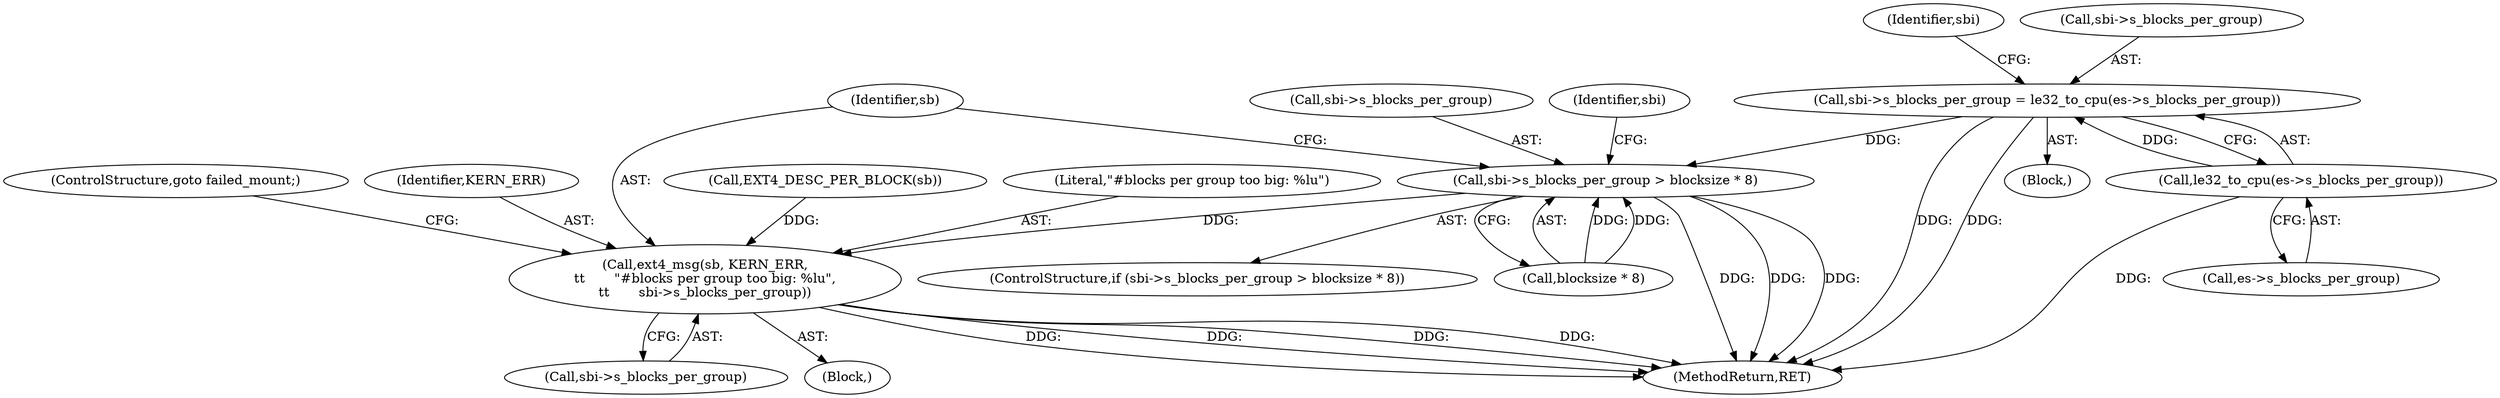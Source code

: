 digraph "0_linux_0449641130f5652b344ef6fa39fa019d7e94660a@pointer" {
"1000863" [label="(Call,sbi->s_blocks_per_group = le32_to_cpu(es->s_blocks_per_group))"];
"1000867" [label="(Call,le32_to_cpu(es->s_blocks_per_group))"];
"1001019" [label="(Call,sbi->s_blocks_per_group > blocksize * 8)"];
"1001027" [label="(Call,ext4_msg(sb, KERN_ERR,\n\t\t       \"#blocks per group too big: %lu\",\n\t\t       sbi->s_blocks_per_group))"];
"1002227" [label="(MethodReturn,RET)"];
"1000873" [label="(Identifier,sbi)"];
"1000863" [label="(Call,sbi->s_blocks_per_group = le32_to_cpu(es->s_blocks_per_group))"];
"1001029" [label="(Identifier,KERN_ERR)"];
"1001018" [label="(ControlStructure,if (sbi->s_blocks_per_group > blocksize * 8))"];
"1001019" [label="(Call,sbi->s_blocks_per_group > blocksize * 8)"];
"1001028" [label="(Identifier,sb)"];
"1000949" [label="(Call,EXT4_DESC_PER_BLOCK(sb))"];
"1000864" [label="(Call,sbi->s_blocks_per_group)"];
"1000868" [label="(Call,es->s_blocks_per_group)"];
"1001020" [label="(Call,sbi->s_blocks_per_group)"];
"1001031" [label="(Call,sbi->s_blocks_per_group)"];
"1001030" [label="(Literal,\"#blocks per group too big: %lu\")"];
"1000124" [label="(Block,)"];
"1001038" [label="(Identifier,sbi)"];
"1001034" [label="(ControlStructure,goto failed_mount;)"];
"1000867" [label="(Call,le32_to_cpu(es->s_blocks_per_group))"];
"1001027" [label="(Call,ext4_msg(sb, KERN_ERR,\n\t\t       \"#blocks per group too big: %lu\",\n\t\t       sbi->s_blocks_per_group))"];
"1001023" [label="(Call,blocksize * 8)"];
"1001026" [label="(Block,)"];
"1000863" -> "1000124"  [label="AST: "];
"1000863" -> "1000867"  [label="CFG: "];
"1000864" -> "1000863"  [label="AST: "];
"1000867" -> "1000863"  [label="AST: "];
"1000873" -> "1000863"  [label="CFG: "];
"1000863" -> "1002227"  [label="DDG: "];
"1000863" -> "1002227"  [label="DDG: "];
"1000867" -> "1000863"  [label="DDG: "];
"1000863" -> "1001019"  [label="DDG: "];
"1000867" -> "1000868"  [label="CFG: "];
"1000868" -> "1000867"  [label="AST: "];
"1000867" -> "1002227"  [label="DDG: "];
"1001019" -> "1001018"  [label="AST: "];
"1001019" -> "1001023"  [label="CFG: "];
"1001020" -> "1001019"  [label="AST: "];
"1001023" -> "1001019"  [label="AST: "];
"1001028" -> "1001019"  [label="CFG: "];
"1001038" -> "1001019"  [label="CFG: "];
"1001019" -> "1002227"  [label="DDG: "];
"1001019" -> "1002227"  [label="DDG: "];
"1001019" -> "1002227"  [label="DDG: "];
"1001023" -> "1001019"  [label="DDG: "];
"1001023" -> "1001019"  [label="DDG: "];
"1001019" -> "1001027"  [label="DDG: "];
"1001027" -> "1001026"  [label="AST: "];
"1001027" -> "1001031"  [label="CFG: "];
"1001028" -> "1001027"  [label="AST: "];
"1001029" -> "1001027"  [label="AST: "];
"1001030" -> "1001027"  [label="AST: "];
"1001031" -> "1001027"  [label="AST: "];
"1001034" -> "1001027"  [label="CFG: "];
"1001027" -> "1002227"  [label="DDG: "];
"1001027" -> "1002227"  [label="DDG: "];
"1001027" -> "1002227"  [label="DDG: "];
"1001027" -> "1002227"  [label="DDG: "];
"1000949" -> "1001027"  [label="DDG: "];
}
